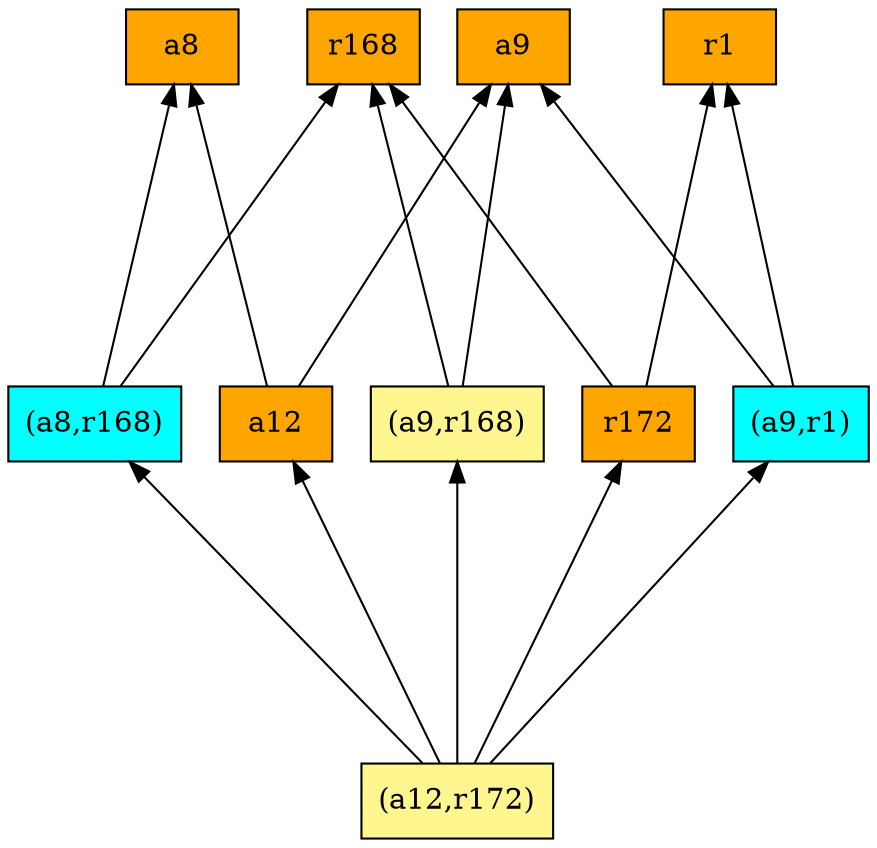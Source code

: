digraph G {
rankdir=BT;ranksep="2.0";
"a8" [shape=record,fillcolor=orange,style=filled,label="{a8}"];
"r172" [shape=record,fillcolor=orange,style=filled,label="{r172}"];
"(a12,r172)" [shape=record,fillcolor=khaki1,style=filled,label="{(a12,r172)}"];
"a9" [shape=record,fillcolor=orange,style=filled,label="{a9}"];
"(a9,r1)" [shape=record,fillcolor=cyan,style=filled,label="{(a9,r1)}"];
"(a9,r168)" [shape=record,fillcolor=khaki1,style=filled,label="{(a9,r168)}"];
"(a8,r168)" [shape=record,fillcolor=cyan,style=filled,label="{(a8,r168)}"];
"r1" [shape=record,fillcolor=orange,style=filled,label="{r1}"];
"a12" [shape=record,fillcolor=orange,style=filled,label="{a12}"];
"r168" [shape=record,fillcolor=orange,style=filled,label="{r168}"];
"r172" -> "r1"
"r172" -> "r168"
"(a12,r172)" -> "r172"
"(a12,r172)" -> "(a9,r1)"
"(a12,r172)" -> "(a9,r168)"
"(a12,r172)" -> "(a8,r168)"
"(a12,r172)" -> "a12"
"(a9,r1)" -> "r1"
"(a9,r1)" -> "a9"
"(a9,r168)" -> "a9"
"(a9,r168)" -> "r168"
"(a8,r168)" -> "a8"
"(a8,r168)" -> "r168"
"a12" -> "a8"
"a12" -> "a9"
}
